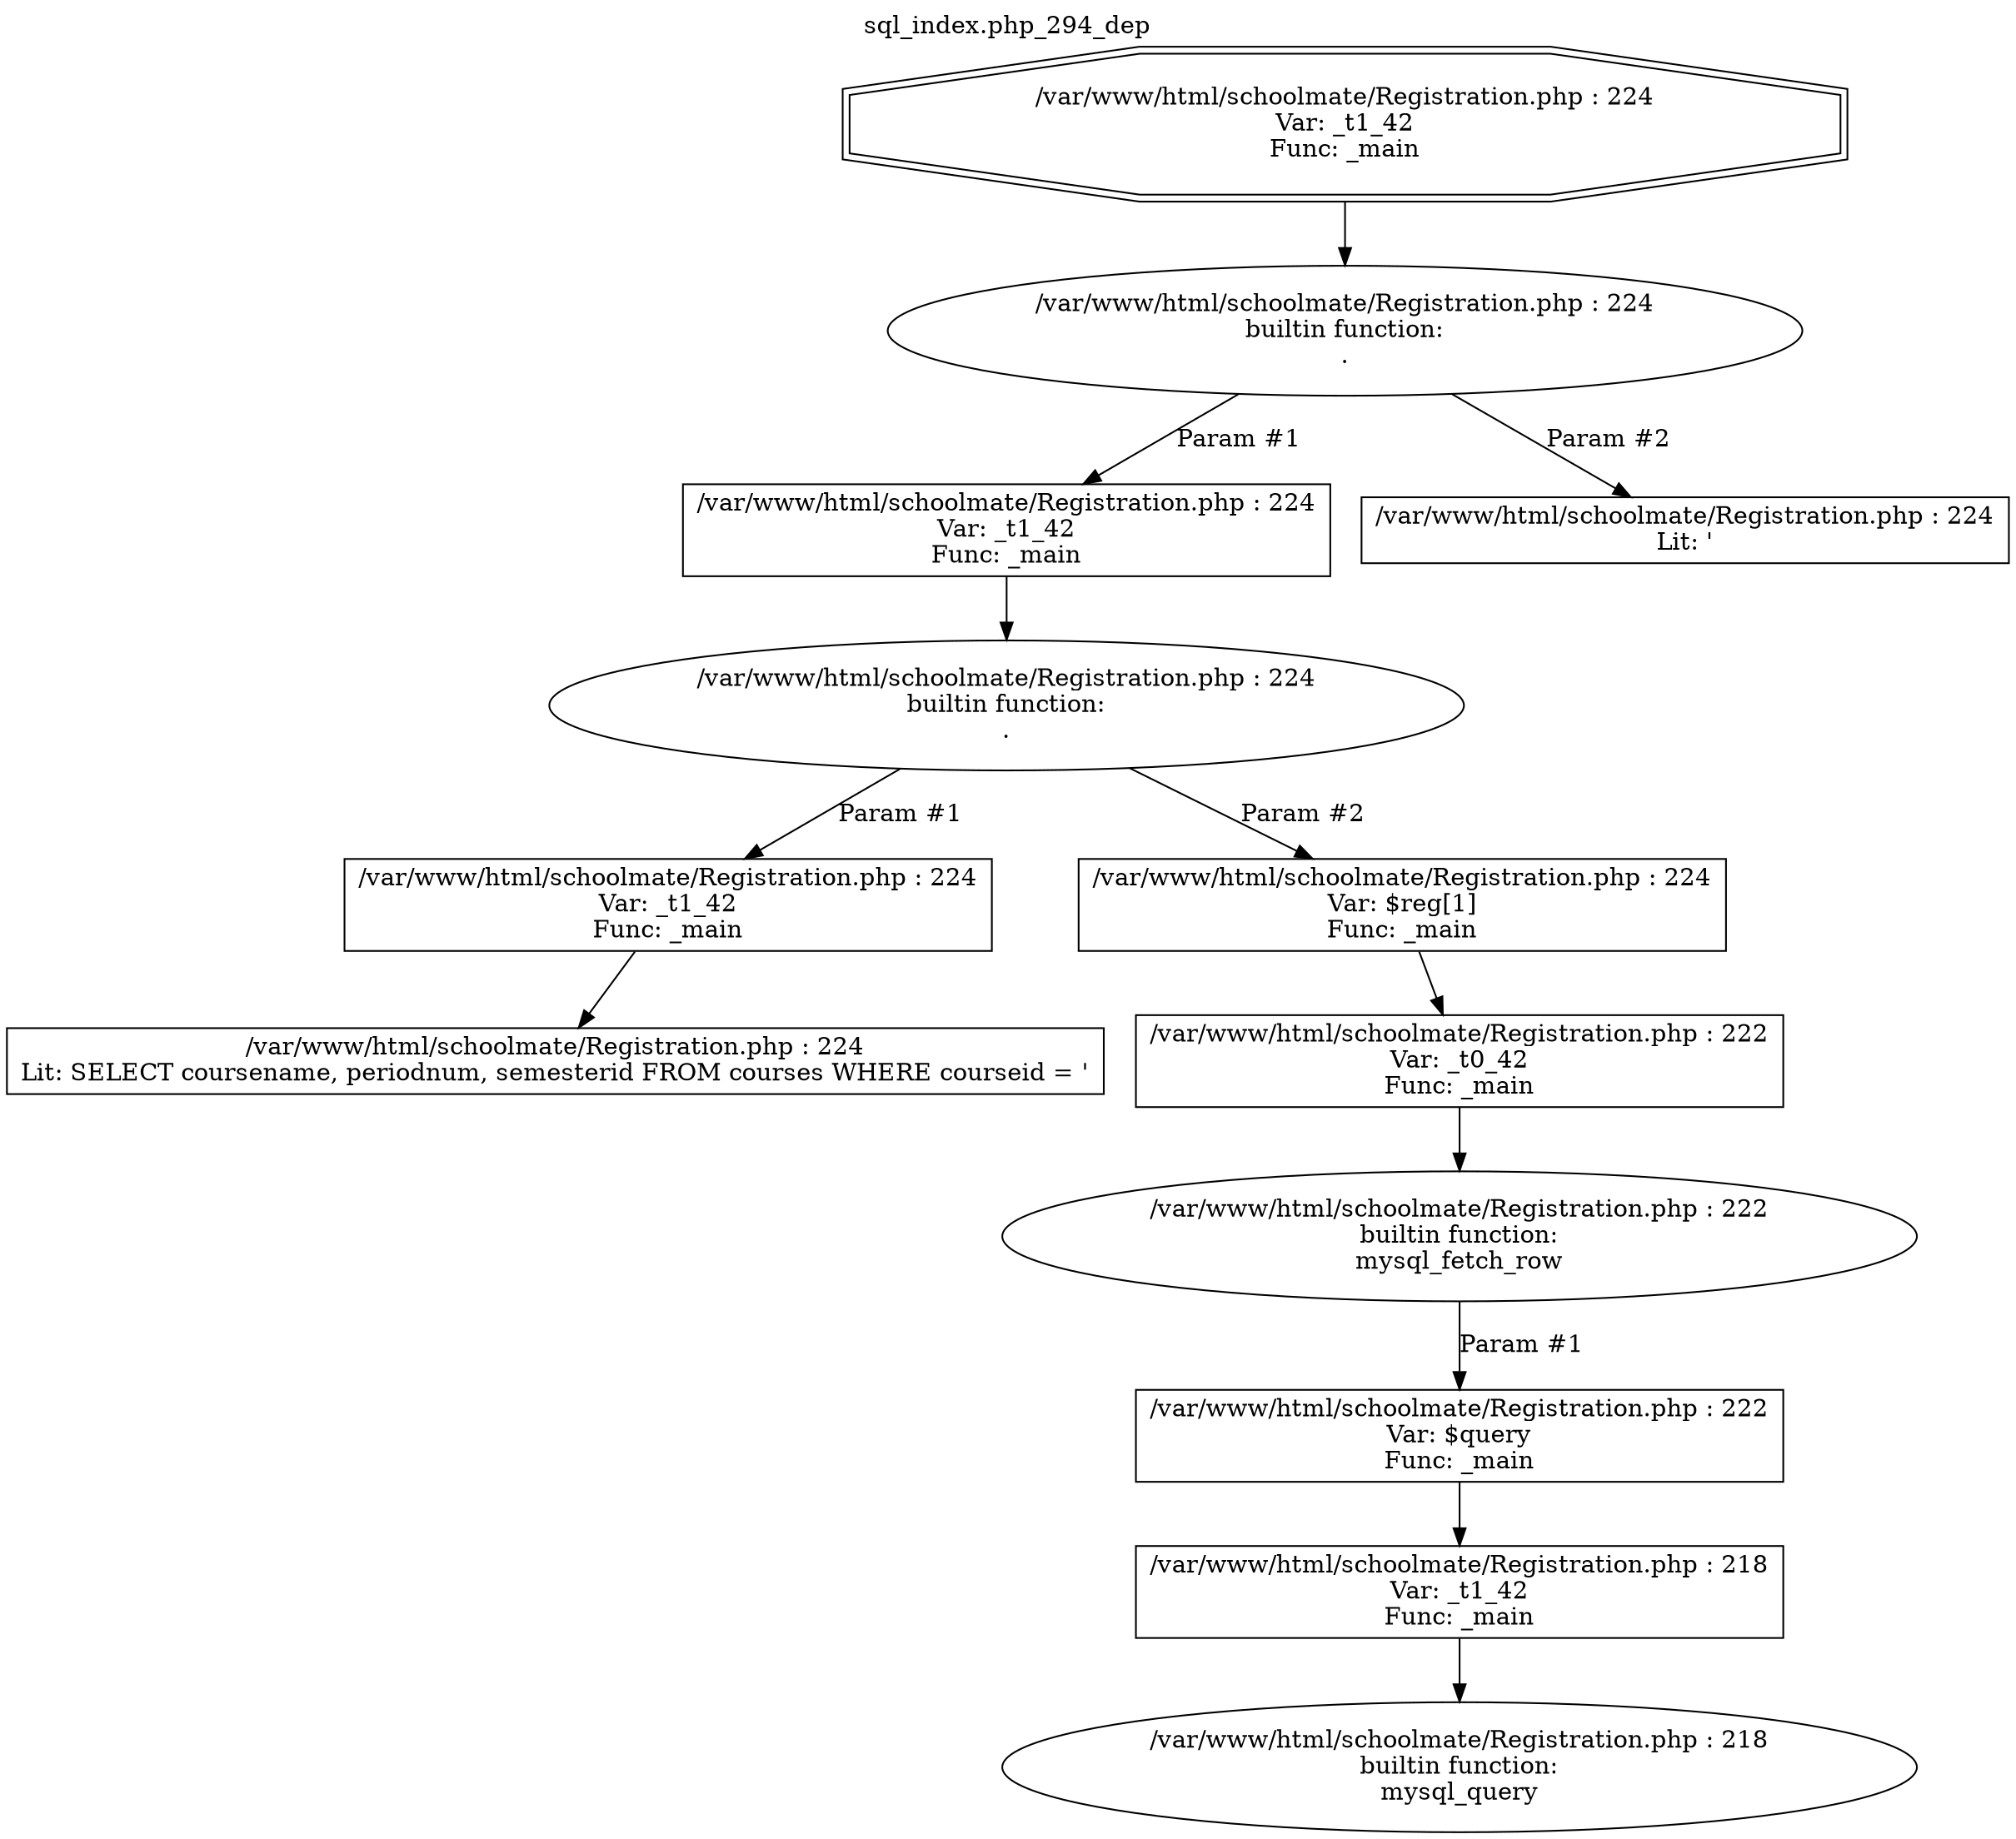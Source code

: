 digraph cfg {
  label="sql_index.php_294_dep";
  labelloc=t;
  n1 [shape=doubleoctagon, label="/var/www/html/schoolmate/Registration.php : 224\nVar: _t1_42\nFunc: _main\n"];
  n2 [shape=ellipse, label="/var/www/html/schoolmate/Registration.php : 224\nbuiltin function:\n.\n"];
  n3 [shape=box, label="/var/www/html/schoolmate/Registration.php : 224\nVar: _t1_42\nFunc: _main\n"];
  n4 [shape=ellipse, label="/var/www/html/schoolmate/Registration.php : 224\nbuiltin function:\n.\n"];
  n5 [shape=box, label="/var/www/html/schoolmate/Registration.php : 224\nVar: _t1_42\nFunc: _main\n"];
  n6 [shape=box, label="/var/www/html/schoolmate/Registration.php : 224\nLit: SELECT coursename, periodnum, semesterid FROM courses WHERE courseid = '\n"];
  n7 [shape=box, label="/var/www/html/schoolmate/Registration.php : 224\nVar: $reg[1]\nFunc: _main\n"];
  n8 [shape=box, label="/var/www/html/schoolmate/Registration.php : 222\nVar: _t0_42\nFunc: _main\n"];
  n9 [shape=ellipse, label="/var/www/html/schoolmate/Registration.php : 222\nbuiltin function:\nmysql_fetch_row\n"];
  n10 [shape=box, label="/var/www/html/schoolmate/Registration.php : 222\nVar: $query\nFunc: _main\n"];
  n11 [shape=box, label="/var/www/html/schoolmate/Registration.php : 218\nVar: _t1_42\nFunc: _main\n"];
  n12 [shape=ellipse, label="/var/www/html/schoolmate/Registration.php : 218\nbuiltin function:\nmysql_query\n"];
  n13 [shape=box, label="/var/www/html/schoolmate/Registration.php : 224\nLit: '\n"];
  n1 -> n2;
  n3 -> n4;
  n5 -> n6;
  n4 -> n5[label="Param #1"];
  n4 -> n7[label="Param #2"];
  n8 -> n9;
  n11 -> n12;
  n10 -> n11;
  n9 -> n10[label="Param #1"];
  n7 -> n8;
  n2 -> n3[label="Param #1"];
  n2 -> n13[label="Param #2"];
}
